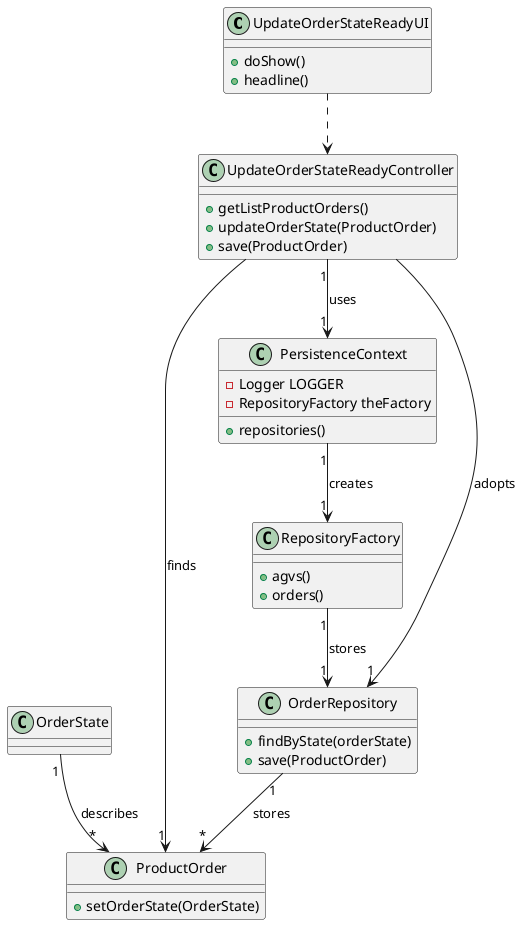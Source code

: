 @startuml

class "UpdateOrderStateReadyUI" as UI{
  +doShow()
  +headline()
}

class "UpdateOrderStateReadyController" as CTRL {
  +getListProductOrders()
  +updateOrderState(ProductOrder)
  +save(ProductOrder)
}

class "OrderRepository" as OREPO {
  +findByState(orderState)
  +save(ProductOrder)
}

class "ProductOrder" as ORDER {
  +setOrderState(OrderState)
}

class "OrderState" as STATE {

}

class "PersistenceContext" as PCON {
  -Logger LOGGER
  -RepositoryFactory theFactory
  +repositories()
}

class "RepositoryFactory" as REPOFAC {
  +agvs()
  +orders()
}

UI ..> CTRL
CTRL ->"1" OREPO : adopts
CTRL -> "1" ORDER : finds

CTRL "1" --> "1" PCON : uses
PCON "1" --> "1" REPOFAC : creates

REPOFAC "1" --> "1" OREPO : stores

OREPO "1" --> "*" ORDER : stores

STATE "1" --> "*" ORDER : describes

@enduml
